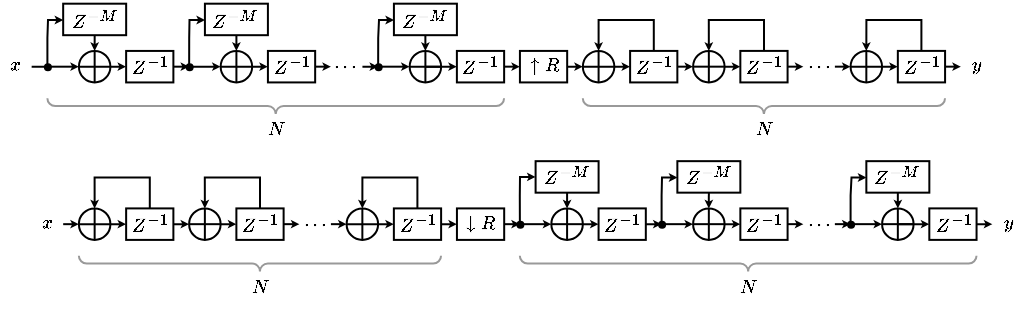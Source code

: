 <mxfile>
    <diagram id="wHYKtcEm2_Ui_n2GpKXf" name="ページ1">
        <mxGraphModel dx="462" dy="334" grid="1" gridSize="3.937" guides="1" tooltips="1" connect="1" arrows="1" fold="1" page="1" pageScale="1" pageWidth="1169" pageHeight="827" math="1" shadow="0">
            <root>
                <mxCell id="0"/>
                <mxCell id="1" parent="0"/>
                <mxCell id="32" style="edgeStyle=none;shape=connector;rounded=1;html=1;entryX=0;entryY=0.5;entryDx=0;entryDy=0;strokeColor=default;align=center;verticalAlign=middle;fontFamily=Helvetica;fontSize=8;fontColor=default;labelBackgroundColor=default;resizable=1;startSize=1.181;endArrow=classic;endSize=1.181;" edge="1" parent="1" source="2" target="31">
                    <mxGeometry relative="1" as="geometry"/>
                </mxCell>
                <mxCell id="2" value="" style="shape=orEllipse;perimeter=ellipsePerimeter;whiteSpace=wrap;html=1;backgroundOutline=1;fillColor=none;" vertex="1" parent="1">
                    <mxGeometry x="346.453" y="220.472" width="15.748" height="15.748" as="geometry"/>
                </mxCell>
                <mxCell id="4" style="edgeStyle=none;html=1;entryX=0.5;entryY=0;entryDx=0;entryDy=0;endSize=1.181;startSize=1.181;" edge="1" parent="1" source="3" target="2">
                    <mxGeometry relative="1" as="geometry"/>
                </mxCell>
                <mxCell id="3" value="\(Z^{-M}\)" style="rounded=0;whiteSpace=wrap;html=1;fillColor=none;fontSize=8;" vertex="1" parent="1">
                    <mxGeometry x="338.584" y="196.847" width="31.496" height="15.748" as="geometry"/>
                </mxCell>
                <mxCell id="5" value="\(x\)" style="text;html=1;align=center;verticalAlign=middle;whiteSpace=wrap;rounded=0;fontFamily=Helvetica;fontSize=8;fontColor=default;labelBackgroundColor=none;" vertex="1" parent="1">
                    <mxGeometry x="307.081" y="220.465" width="15.748" height="15.748" as="geometry"/>
                </mxCell>
                <mxCell id="10" style="edgeStyle=none;shape=connector;rounded=1;html=1;entryX=0;entryY=0.5;entryDx=0;entryDy=0;strokeColor=default;align=center;verticalAlign=middle;fontFamily=Helvetica;fontSize=8;fontColor=default;labelBackgroundColor=default;resizable=1;startSize=1.181;endArrow=classic;endSize=1.181;" edge="1" parent="1" source="8" target="2">
                    <mxGeometry relative="1" as="geometry"/>
                </mxCell>
                <mxCell id="11" style="edgeStyle=orthogonalEdgeStyle;shape=connector;rounded=0;html=1;entryX=0;entryY=0.5;entryDx=0;entryDy=0;strokeColor=default;align=center;verticalAlign=middle;fontFamily=Helvetica;fontSize=8;fontColor=default;labelBackgroundColor=default;resizable=1;startSize=1.181;endArrow=classic;endSize=1.181;curved=0;" edge="1" parent="1" source="8" target="3">
                    <mxGeometry relative="1" as="geometry">
                        <Array as="points">
                            <mxPoint x="331" y="214"/>
                            <mxPoint x="331" y="214"/>
                            <mxPoint x="331" y="205"/>
                            <mxPoint x="339" y="205"/>
                        </Array>
                    </mxGeometry>
                </mxCell>
                <mxCell id="8" value="" style="shape=waypoint;sketch=0;fillStyle=solid;size=6;pointerEvents=1;points=[];fillColor=none;resizable=1;rotatable=0;perimeter=centerPerimeter;snapToPoint=1;rounded=0;align=center;verticalAlign=middle;fontFamily=Helvetica;fontSize=8;fontColor=default;labelBackgroundColor=default;strokeWidth=0;" vertex="1" parent="1">
                    <mxGeometry x="326.768" y="224.407" width="7.874" height="7.874" as="geometry"/>
                </mxCell>
                <mxCell id="9" style="edgeStyle=none;shape=connector;rounded=1;html=1;entryX=0.208;entryY=0.568;entryDx=0;entryDy=0;entryPerimeter=0;strokeColor=default;align=center;verticalAlign=middle;fontFamily=Helvetica;fontSize=8;fontColor=default;labelBackgroundColor=default;resizable=1;startSize=1.181;endArrow=none;endSize=1.181;endFill=0;" edge="1" parent="1" source="5" target="8">
                    <mxGeometry relative="1" as="geometry"/>
                </mxCell>
                <mxCell id="44" style="edgeStyle=none;shape=connector;rounded=1;html=1;entryX=0;entryY=0.5;entryDx=0;entryDy=0;strokeColor=default;align=center;verticalAlign=middle;fontFamily=Helvetica;fontSize=8;fontColor=default;labelBackgroundColor=default;resizable=1;startSize=1.181;endArrow=classic;endSize=1.181;" edge="1" parent="1" source="12" target="43">
                    <mxGeometry relative="1" as="geometry"/>
                </mxCell>
                <mxCell id="12" value="" style="shape=orEllipse;perimeter=ellipsePerimeter;whiteSpace=wrap;html=1;backgroundOutline=1;fillColor=none;" vertex="1" parent="1">
                    <mxGeometry x="417.33" y="220.469" width="15.748" height="15.748" as="geometry"/>
                </mxCell>
                <mxCell id="13" style="edgeStyle=none;html=1;entryX=0.5;entryY=0;entryDx=0;entryDy=0;endSize=1.181;startSize=1.181;" edge="1" parent="1" source="14" target="12">
                    <mxGeometry relative="1" as="geometry"/>
                </mxCell>
                <mxCell id="14" value="\(Z^{-M}\)" style="rounded=0;whiteSpace=wrap;html=1;fillColor=none;fontSize=8;" vertex="1" parent="1">
                    <mxGeometry x="409.461" y="196.844" width="31.496" height="15.748" as="geometry"/>
                </mxCell>
                <mxCell id="15" style="edgeStyle=none;shape=connector;rounded=1;html=1;entryX=0;entryY=0.5;entryDx=0;entryDy=0;strokeColor=default;align=center;verticalAlign=middle;fontFamily=Helvetica;fontSize=8;fontColor=default;labelBackgroundColor=default;resizable=1;startSize=1.181;endArrow=classic;endSize=1.181;" edge="1" parent="1" source="17" target="12">
                    <mxGeometry relative="1" as="geometry"/>
                </mxCell>
                <mxCell id="16" style="edgeStyle=orthogonalEdgeStyle;shape=connector;rounded=0;html=1;entryX=0;entryY=0.5;entryDx=0;entryDy=0;strokeColor=default;align=center;verticalAlign=middle;fontFamily=Helvetica;fontSize=8;fontColor=default;labelBackgroundColor=default;resizable=1;startSize=1.181;endArrow=classic;endSize=1.181;curved=0;" edge="1" parent="1" source="17" target="14">
                    <mxGeometry relative="1" as="geometry">
                        <Array as="points">
                            <mxPoint x="401.76" y="214"/>
                            <mxPoint x="401.76" y="214"/>
                            <mxPoint x="401.76" y="205"/>
                            <mxPoint x="409.76" y="205"/>
                        </Array>
                    </mxGeometry>
                </mxCell>
                <mxCell id="17" value="" style="shape=waypoint;sketch=0;fillStyle=solid;size=6;pointerEvents=1;points=[];fillColor=none;resizable=1;rotatable=0;perimeter=centerPerimeter;snapToPoint=1;rounded=0;align=center;verticalAlign=middle;fontFamily=Helvetica;fontSize=8;fontColor=default;labelBackgroundColor=default;strokeWidth=0;" vertex="1" parent="1">
                    <mxGeometry x="397.645" y="224.404" width="7.874" height="7.874" as="geometry"/>
                </mxCell>
                <mxCell id="19" value="\(\cdots\)" style="text;html=1;align=center;verticalAlign=middle;whiteSpace=wrap;rounded=0;fontFamily=Helvetica;fontSize=8;fontColor=default;labelBackgroundColor=none;" vertex="1" parent="1">
                    <mxGeometry x="472.468" y="220.462" width="15.748" height="15.748" as="geometry"/>
                </mxCell>
                <mxCell id="47" style="edgeStyle=none;shape=connector;rounded=1;html=1;entryX=0;entryY=0.5;entryDx=0;entryDy=0;strokeColor=default;align=center;verticalAlign=middle;fontFamily=Helvetica;fontSize=8;fontColor=default;labelBackgroundColor=default;resizable=1;startSize=1.181;endArrow=classic;endSize=1.181;" edge="1" parent="1" target="46">
                    <mxGeometry relative="1" as="geometry">
                        <mxPoint x="519.705" y="228.34" as="sourcePoint"/>
                    </mxGeometry>
                </mxCell>
                <mxCell id="21" value="" style="shape=orEllipse;perimeter=ellipsePerimeter;whiteSpace=wrap;html=1;backgroundOutline=1;fillColor=none;" vertex="1" parent="1">
                    <mxGeometry x="511.827" y="220.466" width="15.748" height="15.748" as="geometry"/>
                </mxCell>
                <mxCell id="22" style="edgeStyle=none;html=1;entryX=0.5;entryY=0;entryDx=0;entryDy=0;endSize=1.181;startSize=1.181;" edge="1" parent="1" source="23" target="21">
                    <mxGeometry relative="1" as="geometry"/>
                </mxCell>
                <mxCell id="23" value="\(Z^{-M}\)" style="rounded=0;whiteSpace=wrap;html=1;fillColor=none;fontSize=8;" vertex="1" parent="1">
                    <mxGeometry x="503.958" y="196.841" width="31.496" height="15.748" as="geometry"/>
                </mxCell>
                <mxCell id="24" style="edgeStyle=none;shape=connector;rounded=1;html=1;entryX=0;entryY=0.5;entryDx=0;entryDy=0;strokeColor=default;align=center;verticalAlign=middle;fontFamily=Helvetica;fontSize=8;fontColor=default;labelBackgroundColor=default;resizable=1;startSize=1.181;endArrow=classic;endSize=1.181;" edge="1" parent="1" source="26" target="21">
                    <mxGeometry relative="1" as="geometry"/>
                </mxCell>
                <mxCell id="25" style="edgeStyle=orthogonalEdgeStyle;shape=connector;rounded=0;html=1;entryX=0;entryY=0.5;entryDx=0;entryDy=0;strokeColor=default;align=center;verticalAlign=middle;fontFamily=Helvetica;fontSize=8;fontColor=default;labelBackgroundColor=default;resizable=1;startSize=1.181;endArrow=classic;endSize=1.181;curved=0;" edge="1" parent="1" source="26" target="23">
                    <mxGeometry relative="1" as="geometry">
                        <Array as="points">
                            <mxPoint x="496.51" y="214"/>
                            <mxPoint x="496.51" y="214"/>
                            <mxPoint x="496.51" y="205"/>
                            <mxPoint x="503.51" y="205"/>
                        </Array>
                    </mxGeometry>
                </mxCell>
                <mxCell id="26" value="" style="shape=waypoint;sketch=0;fillStyle=solid;size=6;pointerEvents=1;points=[];fillColor=none;resizable=1;rotatable=0;perimeter=centerPerimeter;snapToPoint=1;rounded=0;align=center;verticalAlign=middle;fontFamily=Helvetica;fontSize=8;fontColor=default;labelBackgroundColor=default;strokeWidth=0;" vertex="1" parent="1">
                    <mxGeometry x="492.142" y="224.401" width="7.874" height="7.874" as="geometry"/>
                </mxCell>
                <mxCell id="27" style="edgeStyle=none;shape=connector;rounded=1;html=1;entryX=0.2;entryY=0.558;entryDx=0;entryDy=0;entryPerimeter=0;strokeColor=default;align=center;verticalAlign=middle;fontFamily=Helvetica;fontSize=8;fontColor=default;labelBackgroundColor=default;resizable=1;startSize=1.181;endArrow=classic;endSize=1.181;" edge="1" parent="1" source="19" target="26">
                    <mxGeometry relative="1" as="geometry"/>
                </mxCell>
                <mxCell id="54" style="edgeStyle=none;shape=connector;rounded=1;html=1;entryX=0;entryY=0.5;entryDx=0;entryDy=0;strokeColor=default;align=center;verticalAlign=middle;fontFamily=Helvetica;fontSize=8;fontColor=default;labelBackgroundColor=default;resizable=1;startSize=1.181;endArrow=classic;endSize=1.181;" edge="1" parent="1" source="29" target="49">
                    <mxGeometry relative="1" as="geometry"/>
                </mxCell>
                <mxCell id="29" value="\(\uparrow R\)" style="rounded=0;whiteSpace=wrap;html=1;fillColor=none;fontSize=8;" vertex="1" parent="1">
                    <mxGeometry x="566.965" y="220.458" width="23.622" height="15.748" as="geometry"/>
                </mxCell>
                <mxCell id="31" value="\(Z^{-1}\)" style="rounded=0;whiteSpace=wrap;html=1;fillColor=none;fontSize=8;" vertex="1" parent="1">
                    <mxGeometry x="370.071" y="220.464" width="23.622" height="15.748" as="geometry"/>
                </mxCell>
                <mxCell id="33" style="edgeStyle=none;shape=connector;rounded=1;html=1;entryX=0.081;entryY=0.491;entryDx=0;entryDy=0;entryPerimeter=0;strokeColor=default;align=center;verticalAlign=middle;fontFamily=Helvetica;fontSize=8;fontColor=default;labelBackgroundColor=default;resizable=1;startSize=1.181;endArrow=classic;endSize=1.181;" edge="1" parent="1" source="31" target="17">
                    <mxGeometry relative="1" as="geometry"/>
                </mxCell>
                <mxCell id="43" value="\(Z^{-1}\)" style="rounded=0;whiteSpace=wrap;html=1;fillColor=none;fontSize=8;" vertex="1" parent="1">
                    <mxGeometry x="440.958" y="220.461" width="23.622" height="15.748" as="geometry"/>
                </mxCell>
                <mxCell id="45" style="edgeStyle=none;shape=connector;rounded=1;html=1;entryX=0;entryY=0.5;entryDx=0;entryDy=0;strokeColor=default;align=center;verticalAlign=middle;fontFamily=Helvetica;fontSize=8;fontColor=default;labelBackgroundColor=default;resizable=1;startSize=1.181;endArrow=classic;endSize=1.181;" edge="1" parent="1" source="43" target="19">
                    <mxGeometry relative="1" as="geometry">
                        <mxPoint x="503.932" y="228.341" as="targetPoint"/>
                    </mxGeometry>
                </mxCell>
                <mxCell id="48" style="edgeStyle=none;shape=connector;rounded=1;html=1;entryX=0;entryY=0.5;entryDx=0;entryDy=0;strokeColor=default;align=center;verticalAlign=middle;fontFamily=Helvetica;fontSize=8;fontColor=default;labelBackgroundColor=default;resizable=1;startSize=1.181;endArrow=classic;endSize=1.181;" edge="1" parent="1" source="46" target="29">
                    <mxGeometry relative="1" as="geometry"/>
                </mxCell>
                <mxCell id="46" value="\(Z^{-1}\)" style="rounded=0;whiteSpace=wrap;html=1;fillColor=none;fontSize=8;" vertex="1" parent="1">
                    <mxGeometry x="535.445" y="220.458" width="23.622" height="15.748" as="geometry"/>
                </mxCell>
                <mxCell id="52" style="edgeStyle=none;shape=connector;rounded=1;html=1;entryX=0;entryY=0.5;entryDx=0;entryDy=0;strokeColor=default;align=center;verticalAlign=middle;fontFamily=Helvetica;fontSize=8;fontColor=default;labelBackgroundColor=default;resizable=1;startSize=1.181;endArrow=classic;endSize=1.181;" edge="1" parent="1" source="49" target="50">
                    <mxGeometry relative="1" as="geometry"/>
                </mxCell>
                <mxCell id="49" value="" style="shape=orEllipse;perimeter=ellipsePerimeter;whiteSpace=wrap;html=1;backgroundOutline=1;fillColor=none;" vertex="1" parent="1">
                    <mxGeometry x="598.427" y="220.466" width="15.748" height="15.748" as="geometry"/>
                </mxCell>
                <mxCell id="53" style="edgeStyle=orthogonalEdgeStyle;shape=connector;rounded=0;html=1;entryX=0.5;entryY=0;entryDx=0;entryDy=0;strokeColor=default;align=center;verticalAlign=middle;fontFamily=Helvetica;fontSize=8;fontColor=default;labelBackgroundColor=default;resizable=1;startSize=1.181;endArrow=classic;endSize=1.181;curved=0;" edge="1" parent="1" source="50" target="49">
                    <mxGeometry relative="1" as="geometry">
                        <Array as="points">
                            <mxPoint x="633.87" y="205"/>
                            <mxPoint x="605.87" y="205"/>
                        </Array>
                    </mxGeometry>
                </mxCell>
                <mxCell id="60" style="edgeStyle=none;shape=connector;rounded=1;html=1;entryX=0;entryY=0.5;entryDx=0;entryDy=0;strokeColor=default;align=center;verticalAlign=middle;fontFamily=Helvetica;fontSize=8;fontColor=default;labelBackgroundColor=default;resizable=1;startSize=1.181;endArrow=classic;endSize=1.181;" edge="1" parent="1" source="50" target="57">
                    <mxGeometry relative="1" as="geometry"/>
                </mxCell>
                <mxCell id="50" value="\(Z^{-1}\)" style="rounded=0;whiteSpace=wrap;html=1;fillColor=none;fontSize=8;" vertex="1" parent="1">
                    <mxGeometry x="622.055" y="220.458" width="23.622" height="15.748" as="geometry"/>
                </mxCell>
                <mxCell id="56" style="edgeStyle=none;shape=connector;rounded=1;html=1;entryX=0;entryY=0.5;entryDx=0;entryDy=0;strokeColor=default;align=center;verticalAlign=middle;fontFamily=Helvetica;fontSize=8;fontColor=default;labelBackgroundColor=default;resizable=1;startSize=1.181;endArrow=classic;endSize=1.181;" edge="1" parent="1" source="57" target="59">
                    <mxGeometry relative="1" as="geometry"/>
                </mxCell>
                <mxCell id="57" value="" style="shape=orEllipse;perimeter=ellipsePerimeter;whiteSpace=wrap;html=1;backgroundOutline=1;fillColor=none;" vertex="1" parent="1">
                    <mxGeometry x="653.544" y="220.463" width="15.748" height="15.748" as="geometry"/>
                </mxCell>
                <mxCell id="58" style="edgeStyle=orthogonalEdgeStyle;shape=connector;rounded=0;html=1;entryX=0.5;entryY=0;entryDx=0;entryDy=0;strokeColor=default;align=center;verticalAlign=middle;fontFamily=Helvetica;fontSize=8;fontColor=default;labelBackgroundColor=default;resizable=1;startSize=1.181;endArrow=classic;endSize=1.181;curved=0;" edge="1" parent="1" source="59" target="57">
                    <mxGeometry relative="1" as="geometry">
                        <Array as="points">
                            <mxPoint x="688.987" y="204.997"/>
                            <mxPoint x="660.987" y="204.997"/>
                        </Array>
                    </mxGeometry>
                </mxCell>
                <mxCell id="62" style="edgeStyle=none;shape=connector;rounded=1;html=1;entryX=0;entryY=0.5;entryDx=0;entryDy=0;strokeColor=default;align=center;verticalAlign=middle;fontFamily=Helvetica;fontSize=8;fontColor=default;labelBackgroundColor=default;resizable=1;startSize=1.181;endArrow=classic;endSize=1.181;" edge="1" parent="1" source="59" target="61">
                    <mxGeometry relative="1" as="geometry"/>
                </mxCell>
                <mxCell id="59" value="\(Z^{-1}\)" style="rounded=0;whiteSpace=wrap;html=1;fillColor=none;fontSize=8;" vertex="1" parent="1">
                    <mxGeometry x="677.172" y="220.455" width="23.622" height="15.748" as="geometry"/>
                </mxCell>
                <mxCell id="69" style="edgeStyle=none;shape=connector;rounded=1;html=1;entryX=0;entryY=0.5;entryDx=0;entryDy=0;strokeColor=default;align=center;verticalAlign=middle;fontFamily=Helvetica;fontSize=8;fontColor=default;labelBackgroundColor=default;resizable=1;startSize=1.181;endArrow=classic;endSize=1.181;" edge="1" parent="1" source="61" target="65">
                    <mxGeometry relative="1" as="geometry"/>
                </mxCell>
                <mxCell id="61" value="\(\cdots\)" style="text;html=1;align=center;verticalAlign=middle;whiteSpace=wrap;rounded=0;fontFamily=Helvetica;fontSize=8;fontColor=default;labelBackgroundColor=none;" vertex="1" parent="1">
                    <mxGeometry x="708.695" y="220.459" width="15.748" height="15.748" as="geometry"/>
                </mxCell>
                <mxCell id="64" style="edgeStyle=none;shape=connector;rounded=1;html=1;entryX=0;entryY=0.5;entryDx=0;entryDy=0;strokeColor=default;align=center;verticalAlign=middle;fontFamily=Helvetica;fontSize=8;fontColor=default;labelBackgroundColor=default;resizable=1;startSize=1.181;endArrow=classic;endSize=1.181;" edge="1" parent="1" source="65" target="68">
                    <mxGeometry relative="1" as="geometry"/>
                </mxCell>
                <mxCell id="65" value="" style="shape=orEllipse;perimeter=ellipsePerimeter;whiteSpace=wrap;html=1;backgroundOutline=1;fillColor=none;" vertex="1" parent="1">
                    <mxGeometry x="732.291" y="220.46" width="15.748" height="15.748" as="geometry"/>
                </mxCell>
                <mxCell id="66" style="edgeStyle=orthogonalEdgeStyle;shape=connector;rounded=0;html=1;entryX=0.5;entryY=0;entryDx=0;entryDy=0;strokeColor=default;align=center;verticalAlign=middle;fontFamily=Helvetica;fontSize=8;fontColor=default;labelBackgroundColor=default;resizable=1;startSize=1.181;endArrow=classic;endSize=1.181;curved=0;" edge="1" parent="1" source="68" target="65">
                    <mxGeometry relative="1" as="geometry">
                        <Array as="points">
                            <mxPoint x="767.734" y="204.994"/>
                            <mxPoint x="739.734" y="204.994"/>
                        </Array>
                    </mxGeometry>
                </mxCell>
                <mxCell id="67" style="edgeStyle=none;shape=connector;rounded=1;html=1;entryX=0;entryY=0.5;entryDx=0;entryDy=0;strokeColor=default;align=center;verticalAlign=middle;fontFamily=Helvetica;fontSize=8;fontColor=default;labelBackgroundColor=default;resizable=1;startSize=1.181;endArrow=classic;endSize=1.181;" edge="1" parent="1" source="68" target="70">
                    <mxGeometry relative="1" as="geometry">
                        <mxPoint x="787.747" y="227.997" as="targetPoint"/>
                    </mxGeometry>
                </mxCell>
                <mxCell id="68" value="\(Z^{-1}\)" style="rounded=0;whiteSpace=wrap;html=1;fillColor=none;fontSize=8;" vertex="1" parent="1">
                    <mxGeometry x="755.919" y="220.452" width="23.622" height="15.748" as="geometry"/>
                </mxCell>
                <mxCell id="70" value="\(y\)" style="text;html=1;align=center;verticalAlign=middle;whiteSpace=wrap;rounded=0;fontFamily=Helvetica;fontSize=8;fontColor=default;labelBackgroundColor=none;" vertex="1" parent="1">
                    <mxGeometry x="787.432" y="220.456" width="15.748" height="15.748" as="geometry"/>
                </mxCell>
                <mxCell id="73" value="" style="group" vertex="1" connectable="0" parent="1">
                    <mxGeometry x="330.691" y="244.099" width="228.346" height="23.611" as="geometry"/>
                </mxCell>
                <mxCell id="71" value="" style="verticalLabelPosition=bottom;shadow=0;dashed=0;align=center;html=1;verticalAlign=top;strokeWidth=1;shape=mxgraph.mockup.markup.curlyBrace;whiteSpace=wrap;strokeColor=#999999;rounded=0;sketch=0;fillStyle=solid;pointerEvents=1;fontFamily=Helvetica;fontSize=8;fontColor=default;labelBackgroundColor=default;resizable=1;fillColor=none;flipV=1;" vertex="1" parent="73">
                    <mxGeometry width="228.346" height="7.874" as="geometry"/>
                </mxCell>
                <mxCell id="72" value="\(N\)" style="text;html=1;align=center;verticalAlign=middle;whiteSpace=wrap;rounded=0;fontFamily=Helvetica;fontSize=8;fontColor=default;labelBackgroundColor=none;" vertex="1" parent="73">
                    <mxGeometry x="106.317" y="7.863" width="15.748" height="15.748" as="geometry"/>
                </mxCell>
                <mxCell id="75" value="" style="verticalLabelPosition=bottom;shadow=0;dashed=0;align=center;html=1;verticalAlign=top;strokeWidth=1;shape=mxgraph.mockup.markup.curlyBrace;whiteSpace=wrap;strokeColor=#999999;rounded=0;sketch=0;fillStyle=solid;pointerEvents=1;fontFamily=Helvetica;fontSize=8;fontColor=default;labelBackgroundColor=default;resizable=1;fillColor=none;flipV=1;" vertex="1" parent="1">
                    <mxGeometry x="598.408" y="244.096" width="181.102" height="7.874" as="geometry"/>
                </mxCell>
                <mxCell id="76" value="\(N\)" style="text;html=1;align=center;verticalAlign=middle;whiteSpace=wrap;rounded=0;fontFamily=Helvetica;fontSize=8;fontColor=default;labelBackgroundColor=none;" vertex="1" parent="1">
                    <mxGeometry x="681.105" y="251.959" width="15.748" height="15.748" as="geometry"/>
                </mxCell>
                <mxCell id="77" style="edgeStyle=none;shape=connector;rounded=1;html=1;entryX=0;entryY=0.5;entryDx=0;entryDy=0;strokeColor=default;align=center;verticalAlign=middle;fontFamily=Helvetica;fontSize=8;fontColor=default;labelBackgroundColor=default;resizable=1;startSize=1.181;endArrow=classic;endSize=1.181;" edge="1" parent="1" source="78" target="81">
                    <mxGeometry relative="1" as="geometry"/>
                </mxCell>
                <mxCell id="78" value="" style="shape=orEllipse;perimeter=ellipsePerimeter;whiteSpace=wrap;html=1;backgroundOutline=1;fillColor=none;" vertex="1" parent="1">
                    <mxGeometry x="346.444" y="299.213" width="15.748" height="15.748" as="geometry"/>
                </mxCell>
                <mxCell id="79" style="edgeStyle=orthogonalEdgeStyle;shape=connector;rounded=0;html=1;entryX=0.5;entryY=0;entryDx=0;entryDy=0;strokeColor=default;align=center;verticalAlign=middle;fontFamily=Helvetica;fontSize=8;fontColor=default;labelBackgroundColor=default;resizable=1;startSize=1.181;endArrow=classic;endSize=1.181;curved=0;" edge="1" parent="1" source="81" target="78">
                    <mxGeometry relative="1" as="geometry">
                        <Array as="points">
                            <mxPoint x="381.887" y="283.747"/>
                            <mxPoint x="353.887" y="283.747"/>
                        </Array>
                    </mxGeometry>
                </mxCell>
                <mxCell id="80" style="edgeStyle=none;shape=connector;rounded=1;html=1;entryX=0;entryY=0.5;entryDx=0;entryDy=0;strokeColor=default;align=center;verticalAlign=middle;fontFamily=Helvetica;fontSize=8;fontColor=default;labelBackgroundColor=default;resizable=1;startSize=1.181;endArrow=classic;endSize=1.181;" edge="1" parent="1" source="81" target="83">
                    <mxGeometry relative="1" as="geometry"/>
                </mxCell>
                <mxCell id="81" value="\(Z^{-1}\)" style="rounded=0;whiteSpace=wrap;html=1;fillColor=none;fontSize=8;" vertex="1" parent="1">
                    <mxGeometry x="370.072" y="299.205" width="23.622" height="15.748" as="geometry"/>
                </mxCell>
                <mxCell id="82" style="edgeStyle=none;shape=connector;rounded=1;html=1;entryX=0;entryY=0.5;entryDx=0;entryDy=0;strokeColor=default;align=center;verticalAlign=middle;fontFamily=Helvetica;fontSize=8;fontColor=default;labelBackgroundColor=default;resizable=1;startSize=1.181;endArrow=classic;endSize=1.181;" edge="1" parent="1" source="83" target="86">
                    <mxGeometry relative="1" as="geometry"/>
                </mxCell>
                <mxCell id="83" value="" style="shape=orEllipse;perimeter=ellipsePerimeter;whiteSpace=wrap;html=1;backgroundOutline=1;fillColor=none;" vertex="1" parent="1">
                    <mxGeometry x="401.561" y="299.21" width="15.748" height="15.748" as="geometry"/>
                </mxCell>
                <mxCell id="84" style="edgeStyle=orthogonalEdgeStyle;shape=connector;rounded=0;html=1;entryX=0.5;entryY=0;entryDx=0;entryDy=0;strokeColor=default;align=center;verticalAlign=middle;fontFamily=Helvetica;fontSize=8;fontColor=default;labelBackgroundColor=default;resizable=1;startSize=1.181;endArrow=classic;endSize=1.181;curved=0;" edge="1" parent="1" source="86" target="83">
                    <mxGeometry relative="1" as="geometry">
                        <Array as="points">
                            <mxPoint x="437.004" y="283.744"/>
                            <mxPoint x="409.004" y="283.744"/>
                        </Array>
                    </mxGeometry>
                </mxCell>
                <mxCell id="85" style="edgeStyle=none;shape=connector;rounded=1;html=1;entryX=0;entryY=0.5;entryDx=0;entryDy=0;strokeColor=default;align=center;verticalAlign=middle;fontFamily=Helvetica;fontSize=8;fontColor=default;labelBackgroundColor=default;resizable=1;startSize=1.181;endArrow=classic;endSize=1.181;" edge="1" parent="1" source="86" target="88">
                    <mxGeometry relative="1" as="geometry"/>
                </mxCell>
                <mxCell id="86" value="\(Z^{-1}\)" style="rounded=0;whiteSpace=wrap;html=1;fillColor=none;fontSize=8;" vertex="1" parent="1">
                    <mxGeometry x="425.189" y="299.202" width="23.622" height="15.748" as="geometry"/>
                </mxCell>
                <mxCell id="87" style="edgeStyle=none;shape=connector;rounded=1;html=1;entryX=0;entryY=0.5;entryDx=0;entryDy=0;strokeColor=default;align=center;verticalAlign=middle;fontFamily=Helvetica;fontSize=8;fontColor=default;labelBackgroundColor=default;resizable=1;startSize=1.181;endArrow=classic;endSize=1.181;" edge="1" parent="1" source="88" target="90">
                    <mxGeometry relative="1" as="geometry"/>
                </mxCell>
                <mxCell id="88" value="\(\cdots\)" style="text;html=1;align=center;verticalAlign=middle;whiteSpace=wrap;rounded=0;fontFamily=Helvetica;fontSize=8;fontColor=default;labelBackgroundColor=none;" vertex="1" parent="1">
                    <mxGeometry x="456.712" y="299.206" width="15.748" height="15.748" as="geometry"/>
                </mxCell>
                <mxCell id="89" style="edgeStyle=none;shape=connector;rounded=1;html=1;entryX=0;entryY=0.5;entryDx=0;entryDy=0;strokeColor=default;align=center;verticalAlign=middle;fontFamily=Helvetica;fontSize=8;fontColor=default;labelBackgroundColor=default;resizable=1;startSize=1.181;endArrow=classic;endSize=1.181;" edge="1" parent="1" source="90" target="92">
                    <mxGeometry relative="1" as="geometry"/>
                </mxCell>
                <mxCell id="90" value="" style="shape=orEllipse;perimeter=ellipsePerimeter;whiteSpace=wrap;html=1;backgroundOutline=1;fillColor=none;" vertex="1" parent="1">
                    <mxGeometry x="480.308" y="299.207" width="15.748" height="15.748" as="geometry"/>
                </mxCell>
                <mxCell id="91" style="edgeStyle=orthogonalEdgeStyle;shape=connector;rounded=0;html=1;entryX=0.5;entryY=0;entryDx=0;entryDy=0;strokeColor=default;align=center;verticalAlign=middle;fontFamily=Helvetica;fontSize=8;fontColor=default;labelBackgroundColor=default;resizable=1;startSize=1.181;endArrow=classic;endSize=1.181;curved=0;" edge="1" parent="1" source="92" target="90">
                    <mxGeometry relative="1" as="geometry">
                        <Array as="points">
                            <mxPoint x="515.751" y="283.741"/>
                            <mxPoint x="487.751" y="283.741"/>
                        </Array>
                    </mxGeometry>
                </mxCell>
                <mxCell id="98" style="edgeStyle=none;shape=connector;rounded=1;html=1;entryX=0;entryY=0.5;entryDx=0;entryDy=0;strokeColor=default;align=center;verticalAlign=middle;fontFamily=Helvetica;fontSize=8;fontColor=default;labelBackgroundColor=default;resizable=1;startSize=1.181;endArrow=classic;endSize=1.181;" edge="1" parent="1" source="92" target="97">
                    <mxGeometry relative="1" as="geometry"/>
                </mxCell>
                <mxCell id="92" value="\(Z^{-1}\)" style="rounded=0;whiteSpace=wrap;html=1;fillColor=none;fontSize=8;" vertex="1" parent="1">
                    <mxGeometry x="503.936" y="299.199" width="23.622" height="15.748" as="geometry"/>
                </mxCell>
                <mxCell id="93" value="" style="verticalLabelPosition=bottom;shadow=0;dashed=0;align=center;html=1;verticalAlign=top;strokeWidth=1;shape=mxgraph.mockup.markup.curlyBrace;whiteSpace=wrap;strokeColor=#999999;rounded=0;sketch=0;fillStyle=solid;pointerEvents=1;fontFamily=Helvetica;fontSize=8;fontColor=default;labelBackgroundColor=default;resizable=1;fillColor=none;flipV=1;" vertex="1" parent="1">
                    <mxGeometry x="346.425" y="322.843" width="181.102" height="7.874" as="geometry"/>
                </mxCell>
                <mxCell id="94" value="\(N\)" style="text;html=1;align=center;verticalAlign=middle;whiteSpace=wrap;rounded=0;fontFamily=Helvetica;fontSize=8;fontColor=default;labelBackgroundColor=none;" vertex="1" parent="1">
                    <mxGeometry x="429.122" y="330.706" width="15.748" height="15.748" as="geometry"/>
                </mxCell>
                <mxCell id="96" style="edgeStyle=none;shape=connector;rounded=1;html=1;entryX=0;entryY=0.5;entryDx=0;entryDy=0;strokeColor=default;align=center;verticalAlign=middle;fontFamily=Helvetica;fontSize=8;fontColor=default;labelBackgroundColor=default;resizable=1;startSize=1.181;endArrow=classic;endSize=1.181;" edge="1" parent="1" source="95" target="78">
                    <mxGeometry relative="1" as="geometry"/>
                </mxCell>
                <mxCell id="95" value="\(x\)" style="text;html=1;align=center;verticalAlign=middle;whiteSpace=wrap;rounded=0;fontFamily=Helvetica;fontSize=8;fontColor=default;labelBackgroundColor=none;" vertex="1" parent="1">
                    <mxGeometry x="322.838" y="299.212" width="15.748" height="15.748" as="geometry"/>
                </mxCell>
                <mxCell id="97" value="\(\downarrow R\)" style="rounded=0;whiteSpace=wrap;html=1;fillColor=none;fontSize=8;" vertex="1" parent="1">
                    <mxGeometry x="535.472" y="299.205" width="23.622" height="15.748" as="geometry"/>
                </mxCell>
                <mxCell id="99" style="edgeStyle=none;shape=connector;rounded=1;html=1;entryX=0;entryY=0.5;entryDx=0;entryDy=0;strokeColor=default;align=center;verticalAlign=middle;fontFamily=Helvetica;fontSize=8;fontColor=default;labelBackgroundColor=default;resizable=1;startSize=1.181;endArrow=classic;endSize=1.181;" edge="1" parent="1" source="100" target="121">
                    <mxGeometry relative="1" as="geometry"/>
                </mxCell>
                <mxCell id="100" value="" style="shape=orEllipse;perimeter=ellipsePerimeter;whiteSpace=wrap;html=1;backgroundOutline=1;fillColor=none;" vertex="1" parent="1">
                    <mxGeometry x="582.67" y="299.209" width="15.748" height="15.748" as="geometry"/>
                </mxCell>
                <mxCell id="101" style="edgeStyle=none;html=1;entryX=0.5;entryY=0;entryDx=0;entryDy=0;endSize=1.181;startSize=1.181;" edge="1" parent="1" source="102" target="100">
                    <mxGeometry relative="1" as="geometry"/>
                </mxCell>
                <mxCell id="102" value="\(Z^{-M}\)" style="rounded=0;whiteSpace=wrap;html=1;fillColor=none;fontSize=8;" vertex="1" parent="1">
                    <mxGeometry x="574.801" y="275.584" width="31.496" height="15.748" as="geometry"/>
                </mxCell>
                <mxCell id="105" style="edgeStyle=none;shape=connector;rounded=1;html=1;entryX=0;entryY=0.5;entryDx=0;entryDy=0;strokeColor=default;align=center;verticalAlign=middle;fontFamily=Helvetica;fontSize=8;fontColor=default;labelBackgroundColor=default;resizable=1;startSize=1.181;endArrow=classic;endSize=1.181;" edge="1" parent="1" source="106" target="123">
                    <mxGeometry relative="1" as="geometry"/>
                </mxCell>
                <mxCell id="106" value="" style="shape=orEllipse;perimeter=ellipsePerimeter;whiteSpace=wrap;html=1;backgroundOutline=1;fillColor=none;" vertex="1" parent="1">
                    <mxGeometry x="653.547" y="299.206" width="15.748" height="15.748" as="geometry"/>
                </mxCell>
                <mxCell id="107" style="edgeStyle=none;html=1;entryX=0.5;entryY=0;entryDx=0;entryDy=0;endSize=1.181;startSize=1.181;" edge="1" parent="1" source="108" target="106">
                    <mxGeometry relative="1" as="geometry"/>
                </mxCell>
                <mxCell id="108" value="\(Z^{-M}\)" style="rounded=0;whiteSpace=wrap;html=1;fillColor=none;fontSize=8;" vertex="1" parent="1">
                    <mxGeometry x="645.678" y="275.581" width="31.496" height="15.748" as="geometry"/>
                </mxCell>
                <mxCell id="109" style="edgeStyle=none;shape=connector;rounded=1;html=1;entryX=0;entryY=0.5;entryDx=0;entryDy=0;strokeColor=default;align=center;verticalAlign=middle;fontFamily=Helvetica;fontSize=8;fontColor=default;labelBackgroundColor=default;resizable=1;startSize=1.181;endArrow=classic;endSize=1.181;" edge="1" parent="1" source="111" target="106">
                    <mxGeometry relative="1" as="geometry"/>
                </mxCell>
                <mxCell id="110" style="edgeStyle=orthogonalEdgeStyle;shape=connector;rounded=0;html=1;entryX=0;entryY=0.5;entryDx=0;entryDy=0;strokeColor=default;align=center;verticalAlign=middle;fontFamily=Helvetica;fontSize=8;fontColor=default;labelBackgroundColor=default;resizable=1;startSize=1.181;endArrow=classic;endSize=1.181;curved=0;" edge="1" parent="1" source="111" target="108">
                    <mxGeometry relative="1" as="geometry">
                        <Array as="points">
                            <mxPoint x="637.977" y="292.737"/>
                            <mxPoint x="637.977" y="292.737"/>
                            <mxPoint x="637.977" y="283.737"/>
                            <mxPoint x="645.977" y="283.737"/>
                        </Array>
                    </mxGeometry>
                </mxCell>
                <mxCell id="111" value="" style="shape=waypoint;sketch=0;fillStyle=solid;size=6;pointerEvents=1;points=[];fillColor=none;resizable=1;rotatable=0;perimeter=centerPerimeter;snapToPoint=1;rounded=0;align=center;verticalAlign=middle;fontFamily=Helvetica;fontSize=8;fontColor=default;labelBackgroundColor=default;strokeWidth=0;" vertex="1" parent="1">
                    <mxGeometry x="633.862" y="303.141" width="7.874" height="7.874" as="geometry"/>
                </mxCell>
                <mxCell id="112" value="\(\cdots\)" style="text;html=1;align=center;verticalAlign=middle;whiteSpace=wrap;rounded=0;fontFamily=Helvetica;fontSize=8;fontColor=default;labelBackgroundColor=none;" vertex="1" parent="1">
                    <mxGeometry x="708.685" y="299.199" width="15.748" height="15.748" as="geometry"/>
                </mxCell>
                <mxCell id="113" style="edgeStyle=none;shape=connector;rounded=1;html=1;entryX=0;entryY=0.5;entryDx=0;entryDy=0;strokeColor=default;align=center;verticalAlign=middle;fontFamily=Helvetica;fontSize=8;fontColor=default;labelBackgroundColor=default;resizable=1;startSize=1.181;endArrow=classic;endSize=1.181;" edge="1" parent="1" target="125">
                    <mxGeometry relative="1" as="geometry">
                        <mxPoint x="755.922" y="307.077" as="sourcePoint"/>
                    </mxGeometry>
                </mxCell>
                <mxCell id="114" value="" style="shape=orEllipse;perimeter=ellipsePerimeter;whiteSpace=wrap;html=1;backgroundOutline=1;fillColor=none;" vertex="1" parent="1">
                    <mxGeometry x="748.044" y="299.203" width="15.748" height="15.748" as="geometry"/>
                </mxCell>
                <mxCell id="115" style="edgeStyle=none;html=1;entryX=0.5;entryY=0;entryDx=0;entryDy=0;endSize=1.181;startSize=1.181;" edge="1" parent="1" source="116" target="114">
                    <mxGeometry relative="1" as="geometry"/>
                </mxCell>
                <mxCell id="116" value="\(Z^{-M}\)" style="rounded=0;whiteSpace=wrap;html=1;fillColor=none;fontSize=8;" vertex="1" parent="1">
                    <mxGeometry x="740.175" y="275.578" width="31.496" height="15.748" as="geometry"/>
                </mxCell>
                <mxCell id="117" style="edgeStyle=none;shape=connector;rounded=1;html=1;entryX=0;entryY=0.5;entryDx=0;entryDy=0;strokeColor=default;align=center;verticalAlign=middle;fontFamily=Helvetica;fontSize=8;fontColor=default;labelBackgroundColor=default;resizable=1;startSize=1.181;endArrow=classic;endSize=1.181;" edge="1" parent="1" source="119" target="114">
                    <mxGeometry relative="1" as="geometry"/>
                </mxCell>
                <mxCell id="118" style="edgeStyle=orthogonalEdgeStyle;shape=connector;rounded=0;html=1;entryX=0;entryY=0.5;entryDx=0;entryDy=0;strokeColor=default;align=center;verticalAlign=middle;fontFamily=Helvetica;fontSize=8;fontColor=default;labelBackgroundColor=default;resizable=1;startSize=1.181;endArrow=classic;endSize=1.181;curved=0;" edge="1" parent="1" source="119" target="116">
                    <mxGeometry relative="1" as="geometry">
                        <Array as="points">
                            <mxPoint x="732.727" y="292.737"/>
                            <mxPoint x="732.727" y="292.737"/>
                            <mxPoint x="732.727" y="283.737"/>
                            <mxPoint x="739.727" y="283.737"/>
                        </Array>
                    </mxGeometry>
                </mxCell>
                <mxCell id="119" value="" style="shape=waypoint;sketch=0;fillStyle=solid;size=6;pointerEvents=1;points=[];fillColor=none;resizable=1;rotatable=0;perimeter=centerPerimeter;snapToPoint=1;rounded=0;align=center;verticalAlign=middle;fontFamily=Helvetica;fontSize=8;fontColor=default;labelBackgroundColor=default;strokeWidth=0;" vertex="1" parent="1">
                    <mxGeometry x="728.359" y="303.138" width="7.874" height="7.874" as="geometry"/>
                </mxCell>
                <mxCell id="120" style="edgeStyle=none;shape=connector;rounded=1;html=1;entryX=0.2;entryY=0.558;entryDx=0;entryDy=0;entryPerimeter=0;strokeColor=default;align=center;verticalAlign=middle;fontFamily=Helvetica;fontSize=8;fontColor=default;labelBackgroundColor=default;resizable=1;startSize=1.181;endArrow=classic;endSize=1.181;" edge="1" parent="1" source="112" target="119">
                    <mxGeometry relative="1" as="geometry"/>
                </mxCell>
                <mxCell id="121" value="\(Z^{-1}\)" style="rounded=0;whiteSpace=wrap;html=1;fillColor=none;fontSize=8;" vertex="1" parent="1">
                    <mxGeometry x="606.288" y="299.201" width="23.622" height="15.748" as="geometry"/>
                </mxCell>
                <mxCell id="122" style="edgeStyle=none;shape=connector;rounded=1;html=1;entryX=0.081;entryY=0.491;entryDx=0;entryDy=0;entryPerimeter=0;strokeColor=default;align=center;verticalAlign=middle;fontFamily=Helvetica;fontSize=8;fontColor=default;labelBackgroundColor=default;resizable=1;startSize=1.181;endArrow=classic;endSize=1.181;" edge="1" parent="1" source="121" target="111">
                    <mxGeometry relative="1" as="geometry"/>
                </mxCell>
                <mxCell id="123" value="\(Z^{-1}\)" style="rounded=0;whiteSpace=wrap;html=1;fillColor=none;fontSize=8;" vertex="1" parent="1">
                    <mxGeometry x="677.175" y="299.198" width="23.622" height="15.748" as="geometry"/>
                </mxCell>
                <mxCell id="124" style="edgeStyle=none;shape=connector;rounded=1;html=1;entryX=0;entryY=0.5;entryDx=0;entryDy=0;strokeColor=default;align=center;verticalAlign=middle;fontFamily=Helvetica;fontSize=8;fontColor=default;labelBackgroundColor=default;resizable=1;startSize=1.181;endArrow=classic;endSize=1.181;" edge="1" parent="1" source="123" target="112">
                    <mxGeometry relative="1" as="geometry">
                        <mxPoint x="740.149" y="307.078" as="targetPoint"/>
                    </mxGeometry>
                </mxCell>
                <mxCell id="134" style="edgeStyle=none;shape=connector;rounded=1;html=1;entryX=0;entryY=0.5;entryDx=0;entryDy=0;strokeColor=default;align=center;verticalAlign=middle;fontFamily=Helvetica;fontSize=8;fontColor=default;labelBackgroundColor=default;resizable=1;startSize=1.181;endArrow=classic;endSize=1.181;" edge="1" parent="1" source="125" target="133">
                    <mxGeometry relative="1" as="geometry"/>
                </mxCell>
                <mxCell id="125" value="\(Z^{-1}\)" style="rounded=0;whiteSpace=wrap;html=1;fillColor=none;fontSize=8;" vertex="1" parent="1">
                    <mxGeometry x="771.662" y="299.195" width="23.622" height="15.748" as="geometry"/>
                </mxCell>
                <mxCell id="126" value="" style="group" vertex="1" connectable="0" parent="1">
                    <mxGeometry x="566.908" y="322.836" width="228.346" height="23.611" as="geometry"/>
                </mxCell>
                <mxCell id="127" value="" style="verticalLabelPosition=bottom;shadow=0;dashed=0;align=center;html=1;verticalAlign=top;strokeWidth=1;shape=mxgraph.mockup.markup.curlyBrace;whiteSpace=wrap;strokeColor=#999999;rounded=0;sketch=0;fillStyle=solid;pointerEvents=1;fontFamily=Helvetica;fontSize=8;fontColor=default;labelBackgroundColor=default;resizable=1;fillColor=none;flipV=1;" vertex="1" parent="126">
                    <mxGeometry width="228.346" height="7.874" as="geometry"/>
                </mxCell>
                <mxCell id="128" value="\(N\)" style="text;html=1;align=center;verticalAlign=middle;whiteSpace=wrap;rounded=0;fontFamily=Helvetica;fontSize=8;fontColor=default;labelBackgroundColor=none;" vertex="1" parent="126">
                    <mxGeometry x="106.317" y="7.863" width="15.748" height="15.748" as="geometry"/>
                </mxCell>
                <mxCell id="131" style="edgeStyle=none;shape=connector;rounded=1;html=1;entryX=0;entryY=0.5;entryDx=0;entryDy=0;strokeColor=default;align=center;verticalAlign=middle;fontFamily=Helvetica;fontSize=8;fontColor=default;labelBackgroundColor=default;resizable=1;startSize=1.181;endArrow=classic;endSize=1.181;" edge="1" parent="1" source="129" target="100">
                    <mxGeometry relative="1" as="geometry"/>
                </mxCell>
                <mxCell id="132" style="edgeStyle=orthogonalEdgeStyle;shape=connector;rounded=0;html=1;entryX=0;entryY=0.5;entryDx=0;entryDy=0;strokeColor=default;align=center;verticalAlign=middle;fontFamily=Helvetica;fontSize=8;fontColor=default;labelBackgroundColor=default;resizable=1;startSize=1.181;endArrow=classic;endSize=1.181;curved=0;" edge="1" parent="1" source="129" target="102">
                    <mxGeometry relative="1" as="geometry">
                        <Array as="points">
                            <mxPoint x="567" y="293"/>
                            <mxPoint x="567" y="293"/>
                            <mxPoint x="567" y="284"/>
                        </Array>
                    </mxGeometry>
                </mxCell>
                <mxCell id="129" value="" style="shape=waypoint;sketch=0;fillStyle=solid;size=6;pointerEvents=1;points=[];fillColor=none;resizable=1;rotatable=0;perimeter=centerPerimeter;snapToPoint=1;rounded=0;align=center;verticalAlign=middle;fontFamily=Helvetica;fontSize=8;fontColor=default;labelBackgroundColor=default;strokeWidth=0;" vertex="1" parent="1">
                    <mxGeometry x="563.009" y="303.148" width="7.874" height="7.874" as="geometry"/>
                </mxCell>
                <mxCell id="130" style="edgeStyle=none;shape=connector;rounded=1;html=1;entryX=0.364;entryY=0.523;entryDx=0;entryDy=0;entryPerimeter=0;strokeColor=default;align=center;verticalAlign=middle;fontFamily=Helvetica;fontSize=8;fontColor=default;labelBackgroundColor=default;resizable=1;startSize=1.181;endArrow=classic;endSize=1.181;" edge="1" parent="1" source="97" target="129">
                    <mxGeometry relative="1" as="geometry"/>
                </mxCell>
                <mxCell id="133" value="\(y\)" style="text;html=1;align=center;verticalAlign=middle;whiteSpace=wrap;rounded=0;fontFamily=Helvetica;fontSize=8;fontColor=default;labelBackgroundColor=none;" vertex="1" parent="1">
                    <mxGeometry x="803.179" y="299.193" width="15.748" height="15.748" as="geometry"/>
                </mxCell>
            </root>
        </mxGraphModel>
    </diagram>
</mxfile>